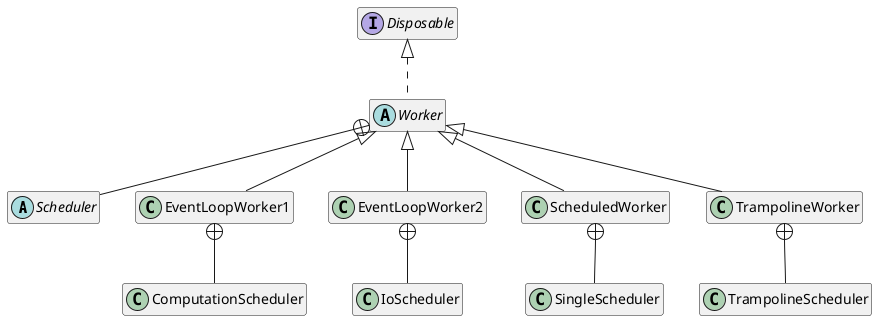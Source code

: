@startuml

abstract class Scheduler
abstract class Worker
interface Disposable

Disposable <|.. Worker
Worker +-- Scheduler

Worker <|-- EventLoopWorker1
Worker <|-- EventLoopWorker2
Worker <|-- ScheduledWorker
Worker <|-- TrampolineWorker

EventLoopWorker1 +-- ComputationScheduler
EventLoopWorker2 +-- IoScheduler
ScheduledWorker +-- SingleScheduler
TrampolineWorker +-- TrampolineScheduler


hide members
@enduml